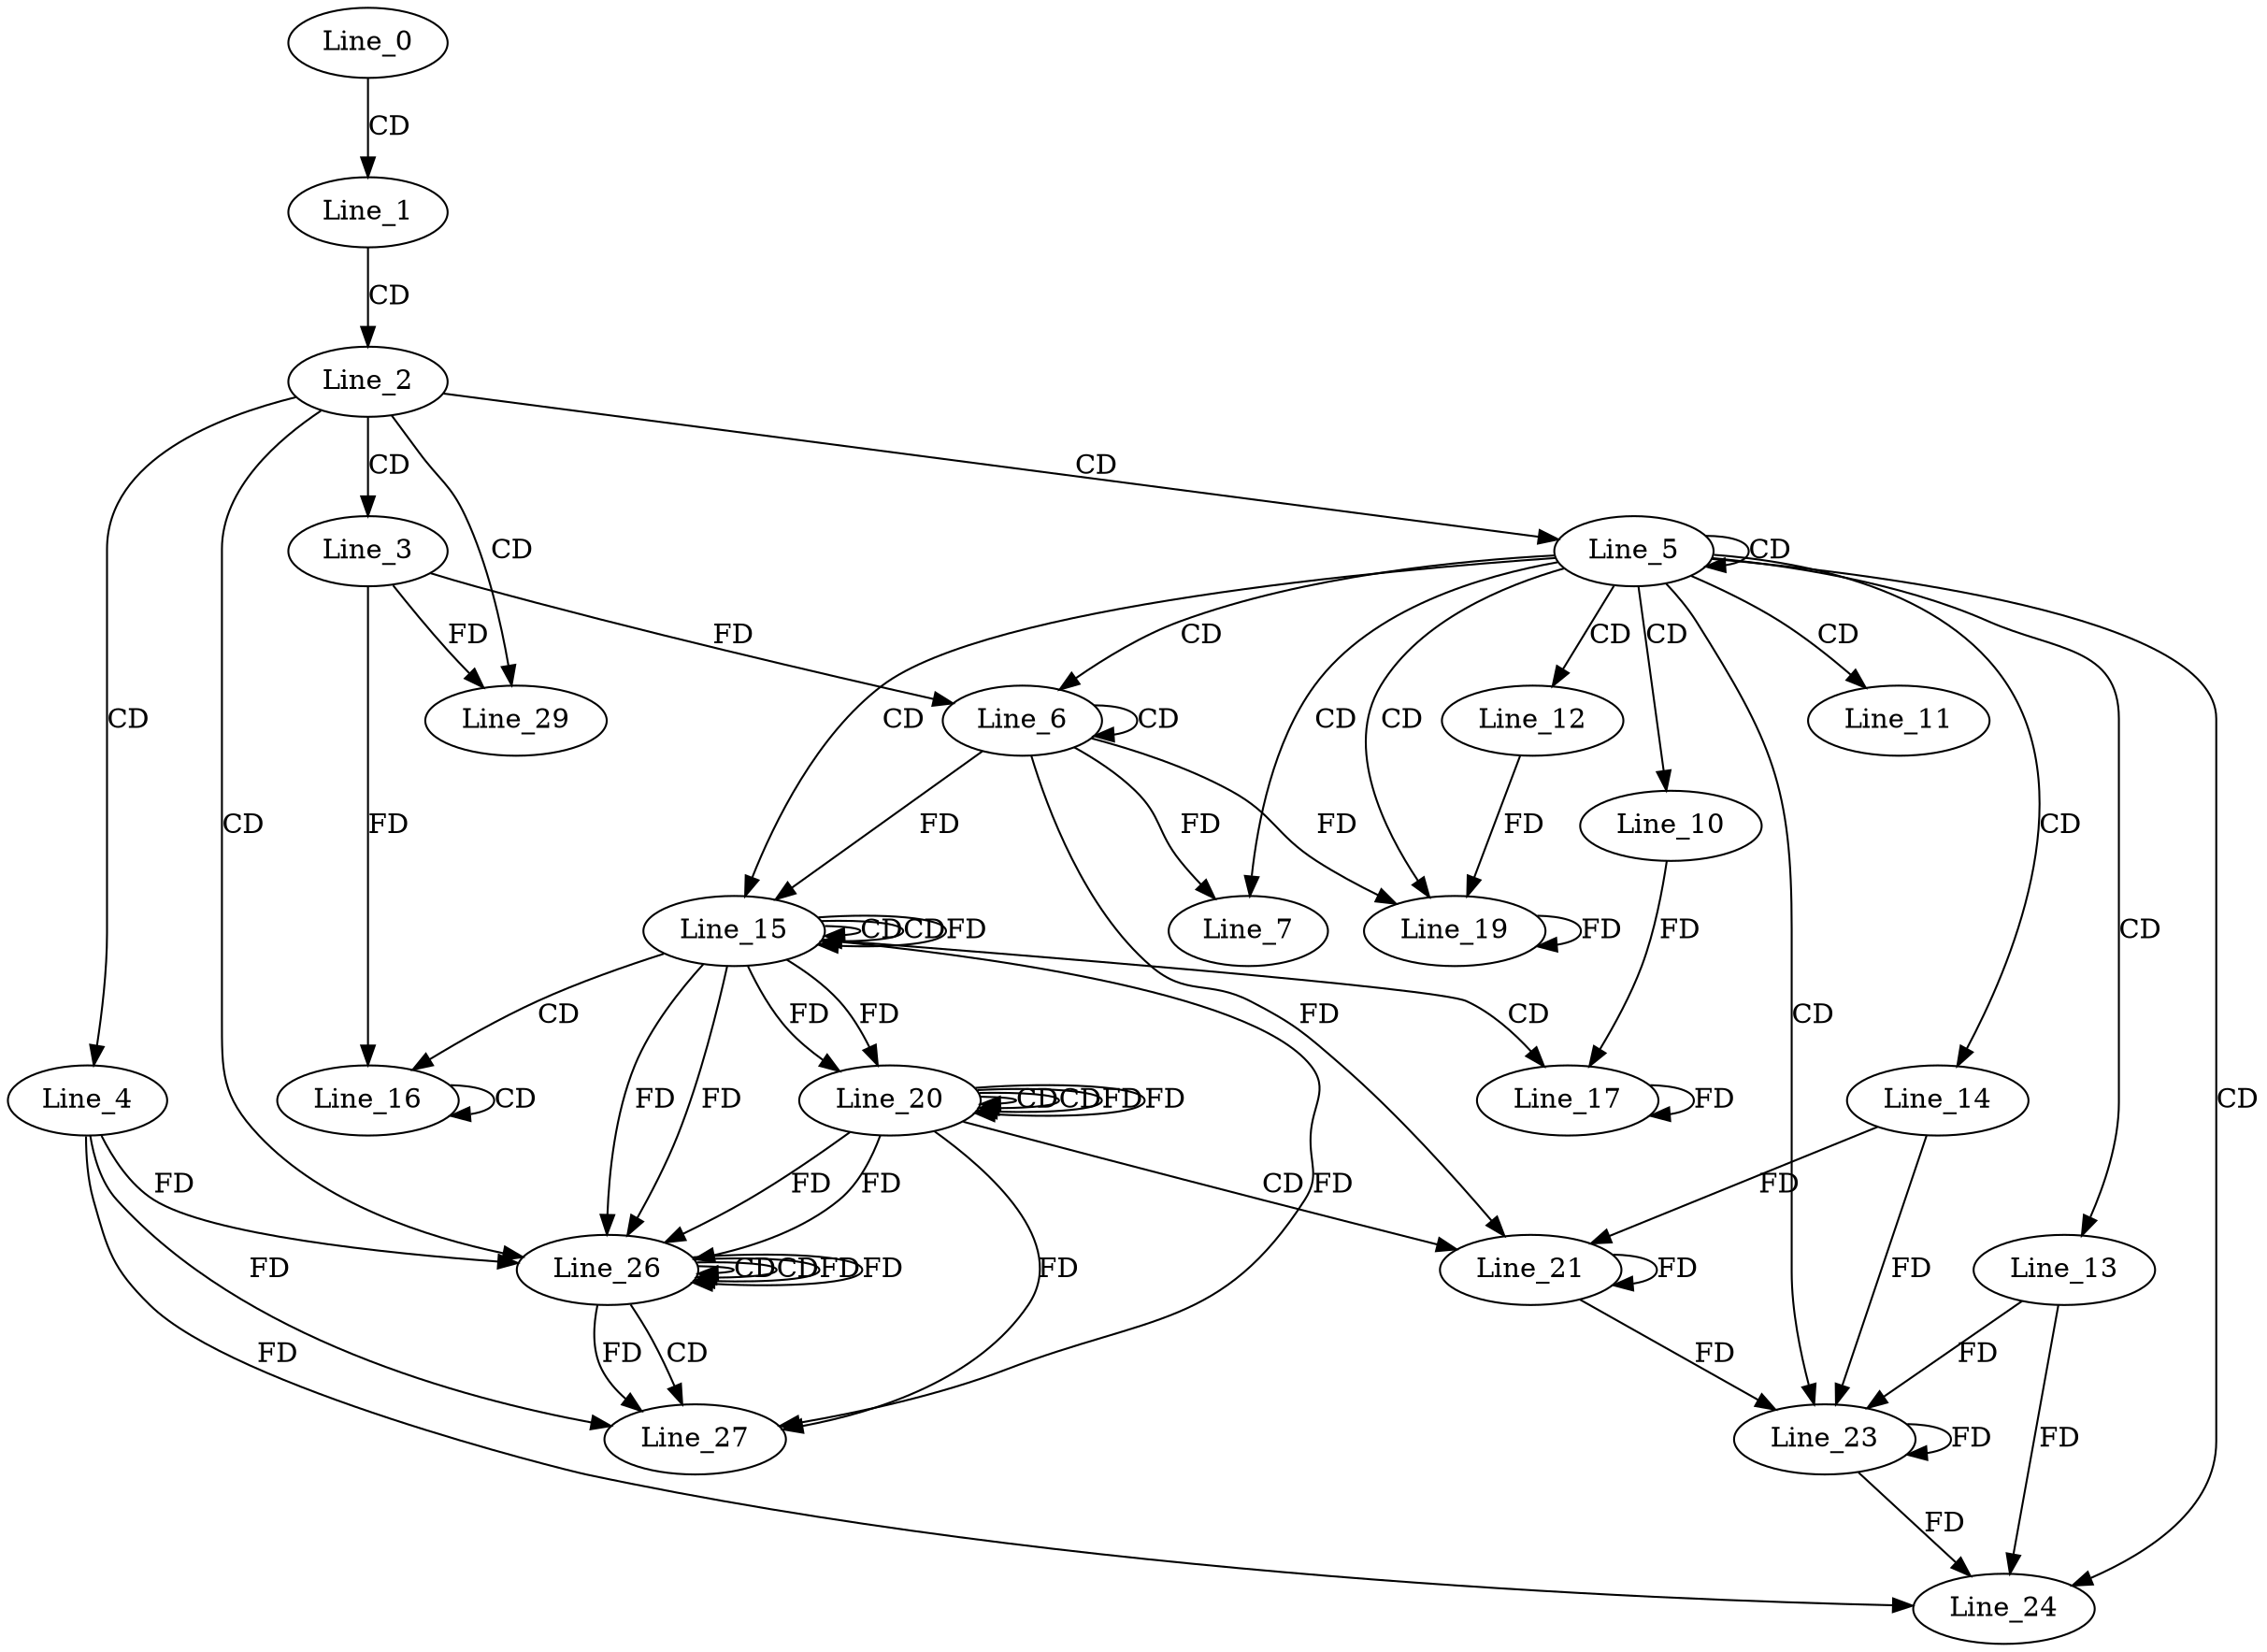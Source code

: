 digraph G {
  Line_0;
  Line_1;
  Line_2;
  Line_3;
  Line_4;
  Line_5;
  Line_6;
  Line_6;
  Line_7;
  Line_10;
  Line_11;
  Line_12;
  Line_13;
  Line_14;
  Line_15;
  Line_15;
  Line_15;
  Line_16;
  Line_16;
  Line_17;
  Line_19;
  Line_20;
  Line_20;
  Line_20;
  Line_21;
  Line_23;
  Line_23;
  Line_24;
  Line_26;
  Line_26;
  Line_26;
  Line_26;
  Line_27;
  Line_27;
  Line_29;
  Line_0 -> Line_1 [ label="CD" ];
  Line_1 -> Line_2 [ label="CD" ];
  Line_2 -> Line_3 [ label="CD" ];
  Line_2 -> Line_4 [ label="CD" ];
  Line_2 -> Line_5 [ label="CD" ];
  Line_5 -> Line_5 [ label="CD" ];
  Line_5 -> Line_6 [ label="CD" ];
  Line_6 -> Line_6 [ label="CD" ];
  Line_3 -> Line_6 [ label="FD" ];
  Line_5 -> Line_7 [ label="CD" ];
  Line_6 -> Line_7 [ label="FD" ];
  Line_5 -> Line_10 [ label="CD" ];
  Line_5 -> Line_11 [ label="CD" ];
  Line_5 -> Line_12 [ label="CD" ];
  Line_5 -> Line_13 [ label="CD" ];
  Line_5 -> Line_14 [ label="CD" ];
  Line_5 -> Line_15 [ label="CD" ];
  Line_15 -> Line_15 [ label="CD" ];
  Line_6 -> Line_15 [ label="FD" ];
  Line_15 -> Line_15 [ label="CD" ];
  Line_15 -> Line_15 [ label="FD" ];
  Line_15 -> Line_16 [ label="CD" ];
  Line_16 -> Line_16 [ label="CD" ];
  Line_3 -> Line_16 [ label="FD" ];
  Line_15 -> Line_17 [ label="CD" ];
  Line_17 -> Line_17 [ label="FD" ];
  Line_10 -> Line_17 [ label="FD" ];
  Line_5 -> Line_19 [ label="CD" ];
  Line_12 -> Line_19 [ label="FD" ];
  Line_19 -> Line_19 [ label="FD" ];
  Line_6 -> Line_19 [ label="FD" ];
  Line_20 -> Line_20 [ label="CD" ];
  Line_15 -> Line_20 [ label="FD" ];
  Line_20 -> Line_20 [ label="CD" ];
  Line_20 -> Line_20 [ label="FD" ];
  Line_15 -> Line_20 [ label="FD" ];
  Line_20 -> Line_21 [ label="CD" ];
  Line_21 -> Line_21 [ label="FD" ];
  Line_14 -> Line_21 [ label="FD" ];
  Line_6 -> Line_21 [ label="FD" ];
  Line_5 -> Line_23 [ label="CD" ];
  Line_13 -> Line_23 [ label="FD" ];
  Line_23 -> Line_23 [ label="FD" ];
  Line_21 -> Line_23 [ label="FD" ];
  Line_14 -> Line_23 [ label="FD" ];
  Line_5 -> Line_24 [ label="CD" ];
  Line_4 -> Line_24 [ label="FD" ];
  Line_13 -> Line_24 [ label="FD" ];
  Line_23 -> Line_24 [ label="FD" ];
  Line_2 -> Line_26 [ label="CD" ];
  Line_26 -> Line_26 [ label="CD" ];
  Line_20 -> Line_26 [ label="FD" ];
  Line_15 -> Line_26 [ label="FD" ];
  Line_4 -> Line_26 [ label="FD" ];
  Line_26 -> Line_26 [ label="CD" ];
  Line_26 -> Line_26 [ label="FD" ];
  Line_20 -> Line_26 [ label="FD" ];
  Line_15 -> Line_26 [ label="FD" ];
  Line_26 -> Line_27 [ label="CD" ];
  Line_4 -> Line_27 [ label="FD" ];
  Line_26 -> Line_27 [ label="FD" ];
  Line_20 -> Line_27 [ label="FD" ];
  Line_15 -> Line_27 [ label="FD" ];
  Line_2 -> Line_29 [ label="CD" ];
  Line_3 -> Line_29 [ label="FD" ];
  Line_20 -> Line_20 [ label="FD" ];
  Line_26 -> Line_26 [ label="FD" ];
}
